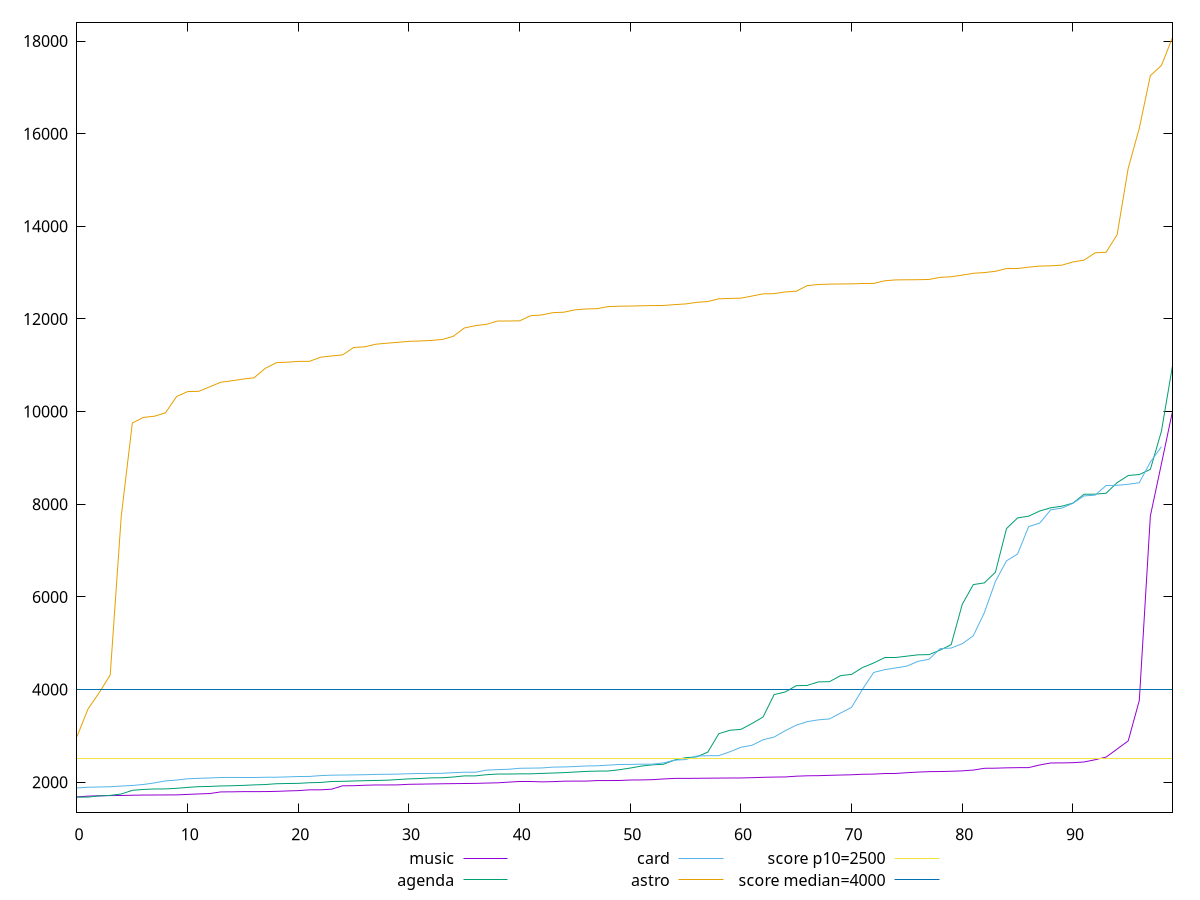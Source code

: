 reset

$music <<EOF
0 1681.359
1 1698.6239999999998
2 1705.0929999999998
3 1709.655
4 1712.283
5 1717.6185000000003
6 1721.3159999999998
7 1722.5895
8 1724.031
9 1725.1140000000003
10 1735.236
11 1745.8155000000002
12 1754.2755
13 1789.478
14 1790.9279999999999
15 1795.2015
16 1795.3319999999999
17 1796.19
18 1800.75
19 1810.145
20 1816.9650000000004
21 1833.7669999999998
22 1834.1340000000005
23 1847.484
24 1921.2780000000002
25 1923.2175000000002
26 1933.158
27 1939.1059999999998
28 1939.4425000000003
29 1941.304
30 1953.639
31 1957.1525000000001
32 1960.938
33 1964.8770000000002
34 1968.0079999999998
35 1970.6939999999995
36 1973.2514999999996
37 1980.1679999999997
38 1985.6339999999998
39 2000.3939999999998
40 2004.5280000000002
41 2004.63
42 2006.2365000000004
43 2011.003
44 2020.552
45 2022.4440000000002
46 2022.5800000000004
47 2033.9265
48 2034.2875
49 2036.0405000000003
50 2045.9610000000002
51 2048.08
52 2053.27
53 2069.0205
54 2080.902
55 2081.7209999999995
56 2082.605
57 2086.032
58 2087.9895
59 2089.554
60 2090.568
61 2096.1505
62 2104.2750000000005
63 2109.5580000000004
64 2112.2470000000003
65 2128.4759999999997
66 2137.254
67 2139.8250000000003
68 2147.043
69 2153.5724999999998
70 2159.274
71 2170.4595
72 2173.5389999999998
73 2186.108
74 2187.57
75 2203.9500000000003
76 2217.147
77 2226.6720000000005
78 2229.2625000000003
79 2234.8430000000003
80 2243.957
81 2260.7570000000005
82 2299.1390000000006
83 2301.4455
84 2309.147
85 2312.734
86 2314.0599999999995
87 2371.0545
88 2414.5115
89 2415.3929999999996
90 2419.794
91 2435.4419999999996
92 2483.37
93 2541.4159999999997
94 2715.0135
95 2892.224
96 3763.5649999999996
97 7748.125
98 8872.962
99 10006.5105
EOF

$agenda <<EOF
0 1676.1439999999998
1 1677.408
2 1702.8359999999998
3 1714.122
4 1744.6280000000002
5 1823.706
6 1843.1130000000003
7 1851.9060000000004
8 1854.094
9 1866.702
10 1887.0134999999996
11 1902.7109999999998
12 1907.2884999999999
13 1917.6460000000002
14 1922.6280000000002
15 1929.8295000000003
16 1940.7640000000001
17 1948.2840000000003
18 1965.677
19 1970.5260000000003
20 1973.7759999999998
21 1987.7700000000004
22 1993.128
23 2013.8445
24 2017.9860000000003
25 2025.1279999999997
26 2031.1979999999999
27 2036.445
28 2041.8120000000001
29 2056.1245
30 2070.4710000000005
31 2078.668
32 2092.3005000000003
33 2095.244
34 2110.614
35 2134.9839999999995
36 2135.4750000000004
37 2160.4629999999997
38 2174.484
39 2175.3705
40 2178.8399999999992
41 2179.763
42 2189.1195
43 2196.3795
44 2205.612
45 2218.436
46 2231.7650000000003
47 2238.6180000000004
48 2240.283
49 2267.7825
50 2304.0389999999998
51 2347.1125
52 2373.681
53 2385.5669999999996
54 2477.5755
55 2527.5584999999996
56 2546.4114999999997
57 2647.143
58 3045.9649999999997
59 3120.8950000000004
60 3139.4010000000003
61 3266.675
62 3406.755
63 3890.362
64 3947.049
65 4083.0879999999997
66 4088.7980000000002
67 4164.7445
68 4169.360999999999
69 4299.4039999999995
70 4326.73
71 4476.34
72 4573.189000000001
73 4690.627
74 4691.526
75 4720.317000000001
76 4749.293000000001
77 4753.63
78 4851.413
79 4968.957
80 5840.041
81 6265.746
82 6302.456
83 6534.123500000001
84 7475.308999999998
85 7705.2585
86 7742.769
87 7854.202000000001
88 7923.762999999999
89 7957.637
90 8024.371000000001
91 8215.4655
92 8217.571
93 8238.655999999999
94 8467.901000000002
95 8620.860999999999
96 8641.79
97 8752.721999999998
98 9576.857499999998
99 10988.4225
EOF

$card <<EOF
0 1874.8590000000004
1 1889.9734999999998
2 1895.715
3 1900.721
4 1916.1080000000002
5 1928.3914999999997
6 1949.6174999999998
7 1983.9665
8 2026.969
9 2044.8269999999998
10 2072.354
11 2082.7799999999997
12 2090.999
13 2100.4149999999995
14 2102.0440000000003
15 2102.482
16 2102.5435
17 2105.535
18 2106.6769999999997
19 2112.7419999999997
20 2122.0429999999997
21 2122.9790000000003
22 2141.183
23 2150.7139999999995
24 2153.4964999999997
25 2156.695
26 2159.9980000000005
27 2167.6445000000003
28 2170.109
29 2173.6850000000004
30 2181.96
31 2186.744
32 2187.7325
33 2191.9605
34 2204.2030000000004
35 2213.994
36 2214.5789999999997
37 2259.1054999999997
38 2270.327
39 2278.0895
40 2299.6620000000003
41 2302.898
42 2306.184
43 2324.853
44 2327.7419999999993
45 2336.8709999999996
46 2349.228
47 2352.7419999999997
48 2366.63
49 2381.388
50 2382.3479999999995
51 2388.2470000000003
52 2388.99
53 2416.6695000000004
54 2474.562
55 2487.111
56 2562.865
57 2571.0000000000005
58 2571.7605000000003
59 2655.8109999999997
60 2753.3460000000005
61 2796.5510000000004
62 2914.867
63 2973.831
64 3111.3585
65 3229.9
66 3307.3200000000006
67 3345.135
68 3364.705
69 3491.415
70 3616.3
71 4011.0589999999993
72 4368.924999999999
73 4428.439
74 4466.724
75 4505.286
76 4608.822
77 4652.885
78 4882.123
79 4895.317
80 4988.79
81 5160.606
82 5661.2074999999995
83 6334.2744999999995
84 6778.941000000001
85 6924.638000000001
86 7517.116999999998
87 7594.007
88 7880.5805
89 7916.255999999999
90 8021.7565
91 8180.168
92 8196.271
93 8404.033
94 8409.2995
95 8430.99
96 8464.092
97 8910.415
98 9243.815999999999
EOF

$astro <<EOF
0 2983.9670000000006
1 3581.9440000000004
2 3928.6620000000003
3 4311.7965
4 7742.782999999999
5 9754.413499999999
6 9875.7775
7 9900.448499999999
8 9974.714999999998
9 10325.202000000001
10 10432.605
11 10437.764500000001
12 10536.032
13 10635.4665
14 10665.9515
15 10702.7195
16 10729.7975
17 10932.571000000002
18 11056.149500000003
19 11067.721999999998
20 11084.167999999998
21 11084.8855
22 11174.081999999999
23 11201.89
24 11224.534
25 11384.392999999998
26 11399.489000000001
27 11455.0775
28 11477.012499999997
29 11496.234500000002
30 11518.254
31 11524.675500000001
32 11536.379999999997
33 11557.666500000003
34 11625.734
35 11805.089999999998
36 11856.4535
37 11884.789499999999
38 11955.2605
39 11956.951000000005
40 11959.782
41 12071.230000000003
42 12087.274999999998
43 12136.131000000001
44 12146.425000000001
45 12197.439999999999
46 12216.658000000001
47 12222.767
48 12267.346999999998
49 12276.0995
50 12279.215
51 12284.846000000001
52 12289.546999999999
53 12291.432500000003
54 12309.659
55 12325.225500000002
56 12358.9145
57 12377.087000000001
58 12435.5295
59 12443.6365
60 12449.158500000001
61 12495.357499999998
62 12542.932499999999
63 12546.8545
64 12584.106500000002
65 12600.131999999998
66 12721.493999999999
67 12744.164999999999
68 12752.970500000001
69 12755.770999999997
70 12758.002
71 12766.159000000003
72 12767.600499999999
73 12825.295999999998
74 12844.0625
75 12846.260000000002
76 12848.265500000001
77 12853.4705
78 12898.8695
79 12911.9355
80 12947.188999999998
81 12986.447999999999
82 13002.181
83 13029.439000000002
84 13088.823500000002
85 13089.403999999999
86 13118.978500000001
87 13142.627499999999
88 13147.999999999998
89 13162.134999999998
90 13231.233
91 13270.1165
92 13427.975000000002
93 13441.014
94 13822.011
95 15257.992499999998
96 16117.970000000003
97 17255.3985
98 17473.246
99 18077.682499999995
EOF

set key outside below
set xrange [0:99]
set yrange [1348.11323:18405.713269999997]
set trange [1348.11323:18405.713269999997]
set terminal svg size 640, 560 enhanced background rgb 'white'
set output "reports/report_00027_2021-02-24T12-40-31.850Z/largest-contentful-paint/comparison/sorted/all_raw.svg"

plot $music title "music" with line, \
     $agenda title "agenda" with line, \
     $card title "card" with line, \
     $astro title "astro" with line, \
     2500 title "score p10=2500", \
     4000 title "score median=4000"

reset
